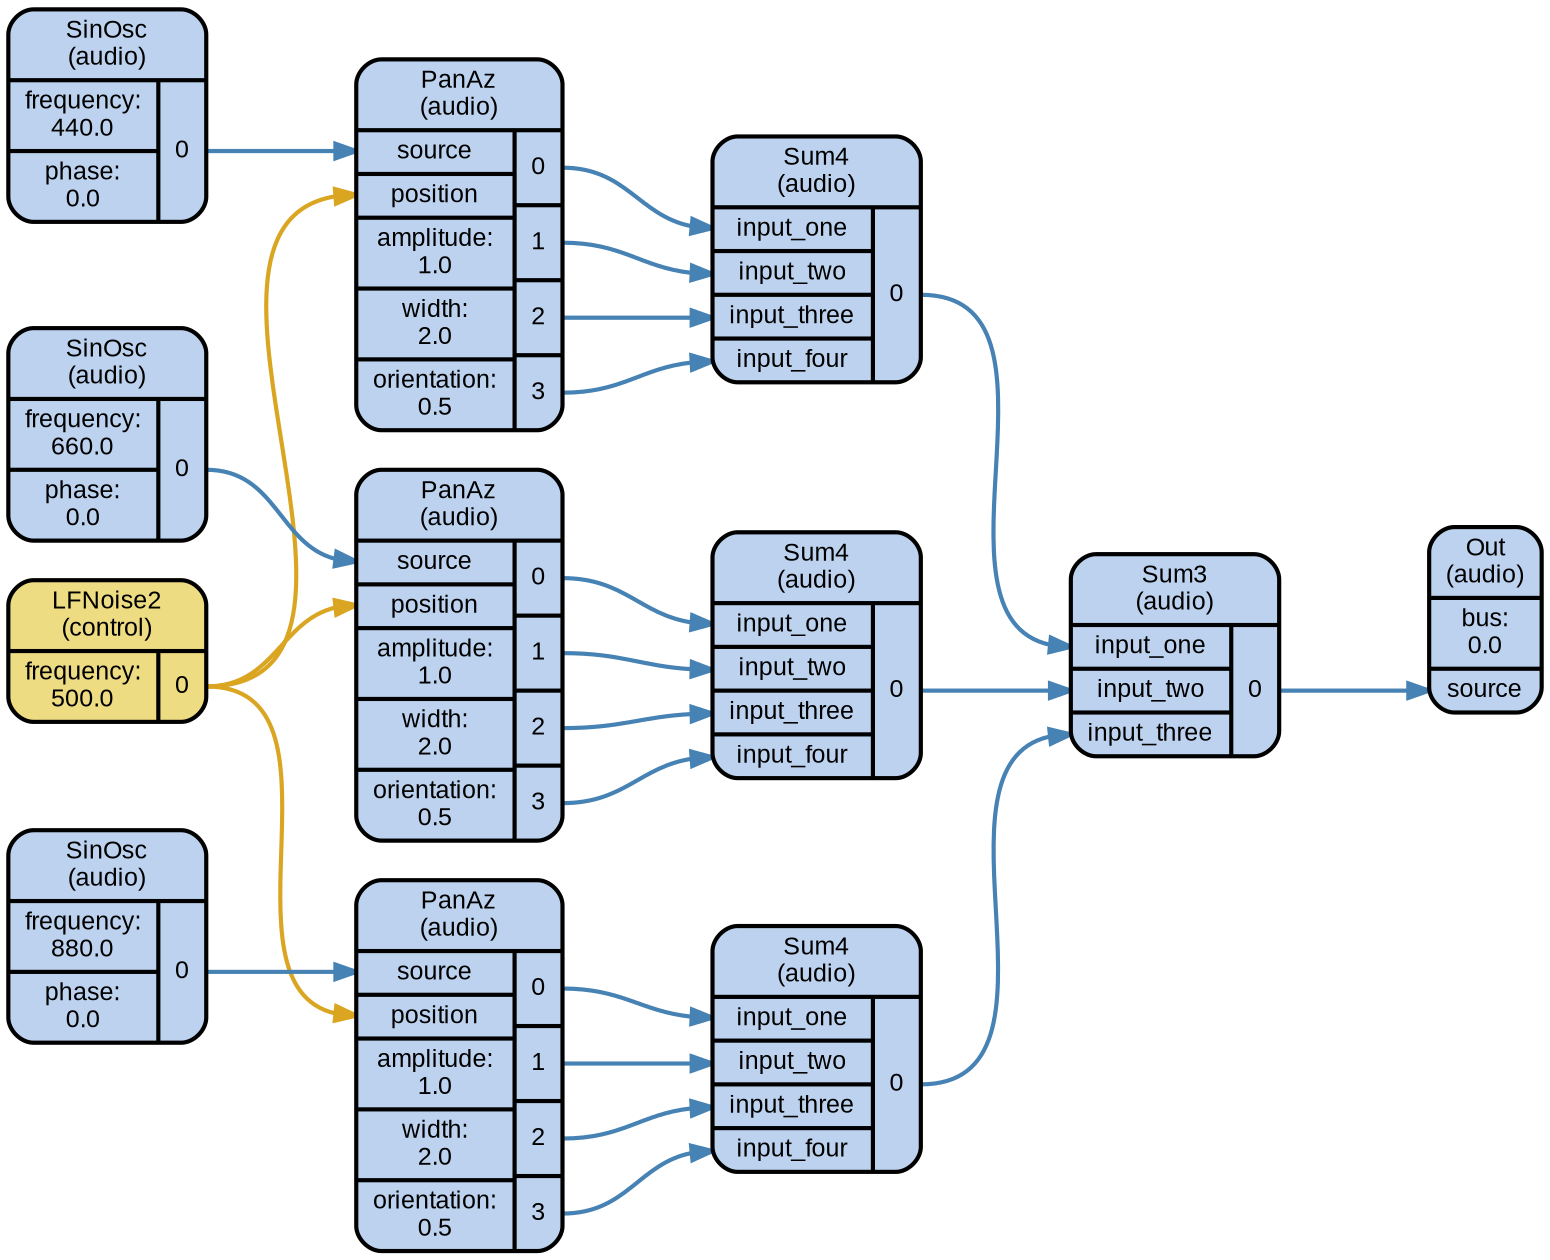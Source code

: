 digraph synthdef_6f8d08d5a9a3d1aa845dd7b06301293d {
    graph [bgcolor=transparent,
        color=lightslategrey,
        dpi=72,
        fontname=Arial,
        outputorder=edgesfirst,
        overlap=prism,
        penwidth=2,
        rankdir=LR,
        ranksep=1,
        splines=spline,
        style="dotted, rounded"];
    node [fontname=Arial,
        fontsize=12,
        penwidth=2,
        shape=Mrecord,
        style="filled, rounded"];
    edge [penwidth=2];
    ugen_0 [fillcolor=lightsteelblue2,
        label="<f_0> SinOsc\n(audio) | { { <f_1_0_0> frequency:\n440.0 | <f_1_0_1> phase:\n0.0 } | { <f_1_1_0> 0 } }"];
    ugen_1 [fillcolor=lightgoldenrod2,
        label="<f_0> LFNoise2\n(control) | { { <f_1_0_0> frequency:\n500.0 } | { <f_1_1_0> 0 } }"];
    ugen_10 [fillcolor=lightsteelblue2,
        label="<f_0> Sum3\n(audio) | { { <f_1_0_0> input_one | <f_1_0_1> input_two | <f_1_0_2> input_three } | { <f_1_1_0> 0 } }"];
    ugen_11 [fillcolor=lightsteelblue2,
        label="<f_0> Out\n(audio) | { { <f_1_0_0> bus:\n0.0 | <f_1_0_1> source } }"];
    ugen_2 [fillcolor=lightsteelblue2,
        label="<f_0> PanAz\n(audio) | { { <f_1_0_0> source | <f_1_0_1> position | <f_1_0_2> amplitude:\n1.0 | <f_1_0_3> width:\n2.0 | <f_1_0_4> orientation:\n0.5 } | { <f_1_1_0> 0 | <f_1_1_1> 1 | <f_1_1_2> 2 | <f_1_1_3> 3 } }"];
    ugen_3 [fillcolor=lightsteelblue2,
        label="<f_0> Sum4\n(audio) | { { <f_1_0_0> input_one | <f_1_0_1> input_two | <f_1_0_2> input_three | <f_1_0_3> input_four } | { <f_1_1_0> 0 } }"];
    ugen_4 [fillcolor=lightsteelblue2,
        label="<f_0> SinOsc\n(audio) | { { <f_1_0_0> frequency:\n660.0 | <f_1_0_1> phase:\n0.0 } | { <f_1_1_0> 0 } }"];
    ugen_5 [fillcolor=lightsteelblue2,
        label="<f_0> PanAz\n(audio) | { { <f_1_0_0> source | <f_1_0_1> position | <f_1_0_2> amplitude:\n1.0 | <f_1_0_3> width:\n2.0 | <f_1_0_4> orientation:\n0.5 } | { <f_1_1_0> 0 | <f_1_1_1> 1 | <f_1_1_2> 2 | <f_1_1_3> 3 } }"];
    ugen_6 [fillcolor=lightsteelblue2,
        label="<f_0> Sum4\n(audio) | { { <f_1_0_0> input_one | <f_1_0_1> input_two | <f_1_0_2> input_three | <f_1_0_3> input_four } | { <f_1_1_0> 0 } }"];
    ugen_7 [fillcolor=lightsteelblue2,
        label="<f_0> SinOsc\n(audio) | { { <f_1_0_0> frequency:\n880.0 | <f_1_0_1> phase:\n0.0 } | { <f_1_1_0> 0 } }"];
    ugen_8 [fillcolor=lightsteelblue2,
        label="<f_0> PanAz\n(audio) | { { <f_1_0_0> source | <f_1_0_1> position | <f_1_0_2> amplitude:\n1.0 | <f_1_0_3> width:\n2.0 | <f_1_0_4> orientation:\n0.5 } | { <f_1_1_0> 0 | <f_1_1_1> 1 | <f_1_1_2> 2 | <f_1_1_3> 3 } }"];
    ugen_9 [fillcolor=lightsteelblue2,
        label="<f_0> Sum4\n(audio) | { { <f_1_0_0> input_one | <f_1_0_1> input_two | <f_1_0_2> input_three | <f_1_0_3> input_four } | { <f_1_1_0> 0 } }"];
    ugen_0:f_1_1_0:e -> ugen_2:f_1_0_0:w [color=steelblue];
    ugen_1:f_1_1_0:e -> ugen_2:f_1_0_1:w [color=goldenrod];
    ugen_1:f_1_1_0:e -> ugen_5:f_1_0_1:w [color=goldenrod];
    ugen_1:f_1_1_0:e -> ugen_8:f_1_0_1:w [color=goldenrod];
    ugen_10:f_1_1_0:e -> ugen_11:f_1_0_1:w [color=steelblue];
    ugen_2:f_1_1_0:e -> ugen_3:f_1_0_0:w [color=steelblue];
    ugen_2:f_1_1_1:e -> ugen_3:f_1_0_1:w [color=steelblue];
    ugen_2:f_1_1_2:e -> ugen_3:f_1_0_2:w [color=steelblue];
    ugen_2:f_1_1_3:e -> ugen_3:f_1_0_3:w [color=steelblue];
    ugen_3:f_1_1_0:e -> ugen_10:f_1_0_0:w [color=steelblue];
    ugen_4:f_1_1_0:e -> ugen_5:f_1_0_0:w [color=steelblue];
    ugen_5:f_1_1_0:e -> ugen_6:f_1_0_0:w [color=steelblue];
    ugen_5:f_1_1_1:e -> ugen_6:f_1_0_1:w [color=steelblue];
    ugen_5:f_1_1_2:e -> ugen_6:f_1_0_2:w [color=steelblue];
    ugen_5:f_1_1_3:e -> ugen_6:f_1_0_3:w [color=steelblue];
    ugen_6:f_1_1_0:e -> ugen_10:f_1_0_1:w [color=steelblue];
    ugen_7:f_1_1_0:e -> ugen_8:f_1_0_0:w [color=steelblue];
    ugen_8:f_1_1_0:e -> ugen_9:f_1_0_0:w [color=steelblue];
    ugen_8:f_1_1_1:e -> ugen_9:f_1_0_1:w [color=steelblue];
    ugen_8:f_1_1_2:e -> ugen_9:f_1_0_2:w [color=steelblue];
    ugen_8:f_1_1_3:e -> ugen_9:f_1_0_3:w [color=steelblue];
    ugen_9:f_1_1_0:e -> ugen_10:f_1_0_2:w [color=steelblue];
}